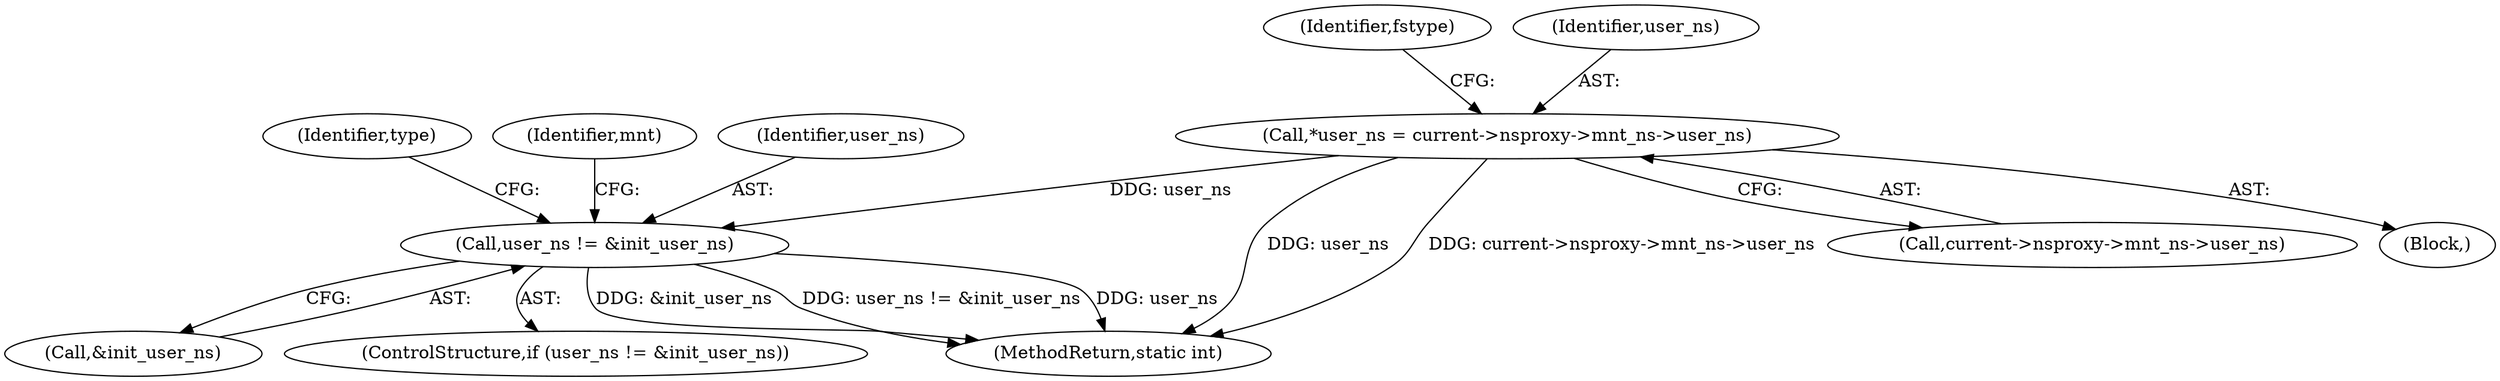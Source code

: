 digraph "0_linux_9566d6742852c527bf5af38af5cbb878dad75705_0@pointer" {
"1000139" [label="(Call,user_ns != &init_user_ns)"];
"1000111" [label="(Call,*user_ns = current->nsproxy->mnt_ns->user_ns)"];
"1000141" [label="(Call,&init_user_ns)"];
"1000148" [label="(Identifier,type)"];
"1000139" [label="(Call,user_ns != &init_user_ns)"];
"1000138" [label="(ControlStructure,if (user_ns != &init_user_ns))"];
"1000174" [label="(Identifier,mnt)"];
"1000113" [label="(Call,current->nsproxy->mnt_ns->user_ns)"];
"1000108" [label="(Block,)"];
"1000223" [label="(MethodReturn,static int)"];
"1000124" [label="(Identifier,fstype)"];
"1000112" [label="(Identifier,user_ns)"];
"1000140" [label="(Identifier,user_ns)"];
"1000111" [label="(Call,*user_ns = current->nsproxy->mnt_ns->user_ns)"];
"1000139" -> "1000138"  [label="AST: "];
"1000139" -> "1000141"  [label="CFG: "];
"1000140" -> "1000139"  [label="AST: "];
"1000141" -> "1000139"  [label="AST: "];
"1000148" -> "1000139"  [label="CFG: "];
"1000174" -> "1000139"  [label="CFG: "];
"1000139" -> "1000223"  [label="DDG: &init_user_ns"];
"1000139" -> "1000223"  [label="DDG: user_ns != &init_user_ns"];
"1000139" -> "1000223"  [label="DDG: user_ns"];
"1000111" -> "1000139"  [label="DDG: user_ns"];
"1000111" -> "1000108"  [label="AST: "];
"1000111" -> "1000113"  [label="CFG: "];
"1000112" -> "1000111"  [label="AST: "];
"1000113" -> "1000111"  [label="AST: "];
"1000124" -> "1000111"  [label="CFG: "];
"1000111" -> "1000223"  [label="DDG: user_ns"];
"1000111" -> "1000223"  [label="DDG: current->nsproxy->mnt_ns->user_ns"];
}

